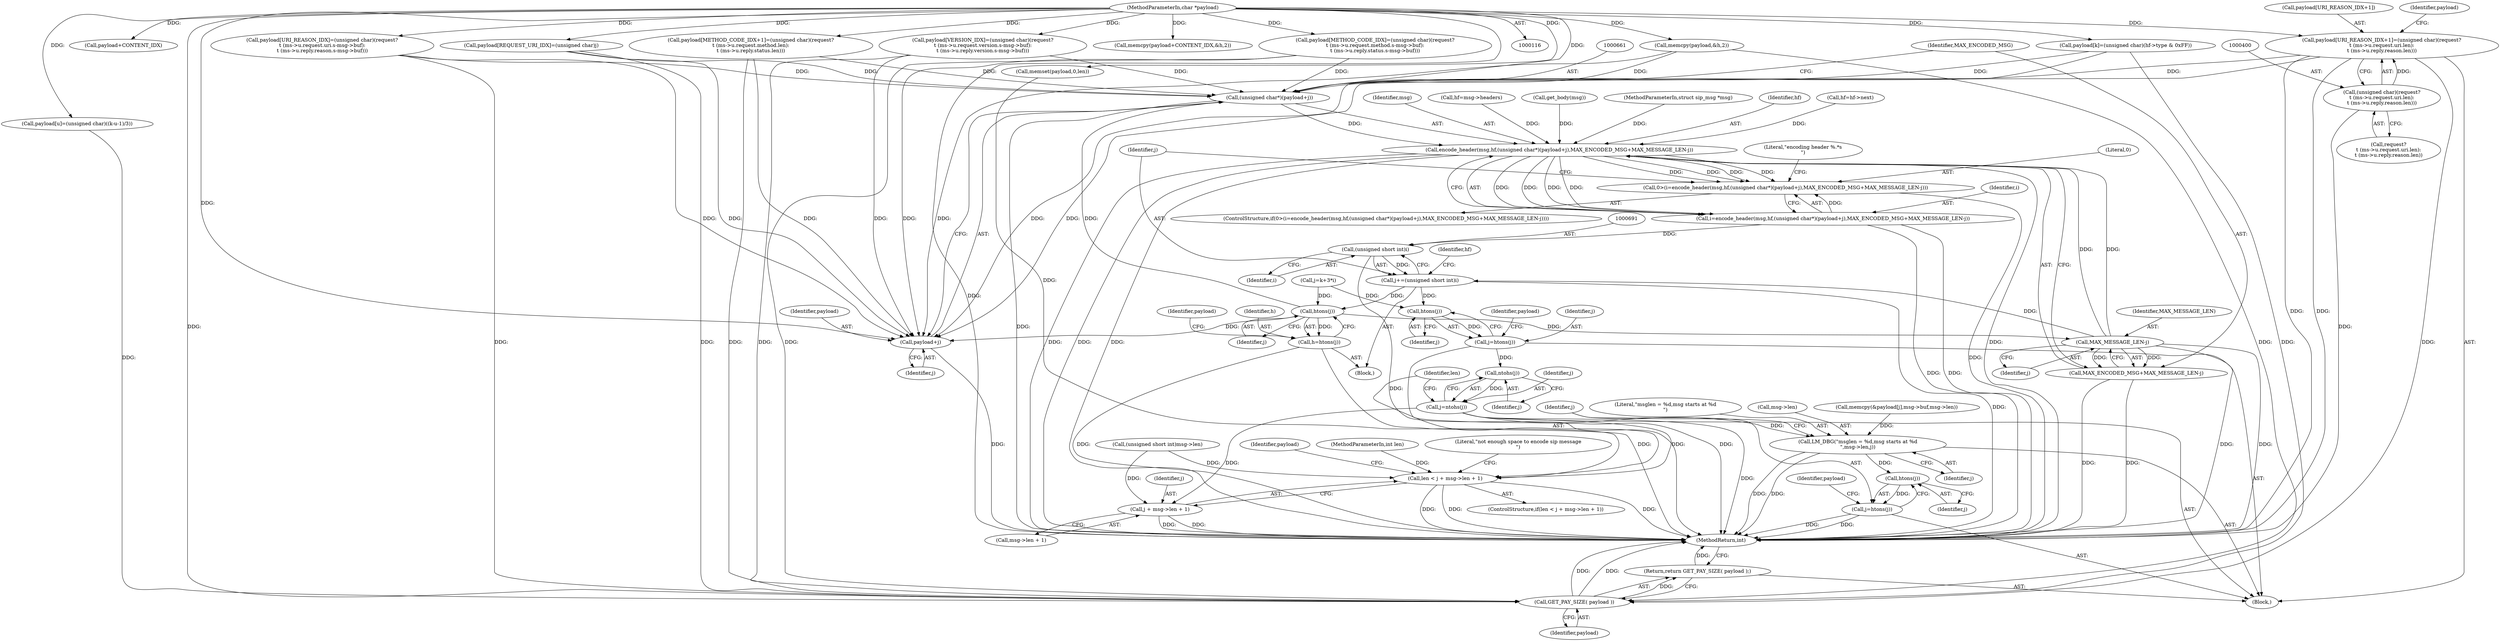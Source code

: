 digraph "0_kamailio_f50c9c853e7809810099c970780c30b0765b0643@array" {
"1000393" [label="(Call,payload[URI_REASON_IDX+1]=(unsigned char)(request?\n\t (ms->u.request.uri.len):\n\t (ms->u.reply.reason.len)))"];
"1000399" [label="(Call,(unsigned char)(request?\n\t (ms->u.request.uri.len):\n\t (ms->u.reply.reason.len)))"];
"1000118" [label="(MethodParameterIn,char *payload)"];
"1000660" [label="(Call,(unsigned char*)(payload+j))"];
"1000657" [label="(Call,encode_header(msg,hf,(unsigned char*)(payload+j),MAX_ENCODED_MSG+MAX_MESSAGE_LEN-j))"];
"1000653" [label="(Call,0>(i=encode_header(msg,hf,(unsigned char*)(payload+j),MAX_ENCODED_MSG+MAX_MESSAGE_LEN-j)))"];
"1000655" [label="(Call,i=encode_header(msg,hf,(unsigned char*)(payload+j),MAX_ENCODED_MSG+MAX_MESSAGE_LEN-j))"];
"1000690" [label="(Call,(unsigned short int)i)"];
"1000688" [label="(Call,j+=(unsigned short int)i)"];
"1000640" [label="(Call,htons(j))"];
"1000638" [label="(Call,h=htons(j))"];
"1000662" [label="(Call,payload+j)"];
"1000667" [label="(Call,MAX_MESSAGE_LEN-j)"];
"1000665" [label="(Call,MAX_ENCODED_MSG+MAX_MESSAGE_LEN-j)"];
"1000708" [label="(Call,htons(j))"];
"1000706" [label="(Call,j=htons(j))"];
"1000725" [label="(Call,ntohs(j))"];
"1000723" [label="(Call,j=ntohs(j))"];
"1000728" [label="(Call,len < j + msg->len + 1)"];
"1000730" [label="(Call,j + msg->len + 1)"];
"1000754" [label="(Call,LM_DBG(\"msglen = %d,msg starts at %d\n\",msg->len,j))"];
"1000762" [label="(Call,htons(j))"];
"1000760" [label="(Call,j=htons(j))"];
"1000773" [label="(Call,GET_PAY_SIZE( payload ))"];
"1000772" [label="(Return,return GET_PAY_SIZE( payload );)"];
"1000658" [label="(Identifier,msg)"];
"1000331" [label="(Call,payload[METHOD_CODE_IDX+1]=(unsigned char)(request?\n\t (ms->u.request.method.len):\n\t (ms->u.reply.status.len)))"];
"1000709" [label="(Identifier,j)"];
"1000665" [label="(Call,MAX_ENCODED_MSG+MAX_MESSAGE_LEN-j)"];
"1000611" [label="(Call,hf=msg->headers)"];
"1000655" [label="(Call,i=encode_header(msg,hf,(unsigned char*)(payload+j),MAX_ENCODED_MSG+MAX_MESSAGE_LEN-j))"];
"1000273" [label="(Call,get_body(msg))"];
"1000657" [label="(Call,encode_header(msg,hf,(unsigned char*)(payload+j),MAX_ENCODED_MSG+MAX_MESSAGE_LEN-j))"];
"1000640" [label="(Call,htons(j))"];
"1000656" [label="(Identifier,i)"];
"1000759" [label="(Identifier,j)"];
"1000773" [label="(Call,GET_PAY_SIZE( payload ))"];
"1000708" [label="(Call,htons(j))"];
"1000654" [label="(Literal,0)"];
"1000743" [label="(Call,memcpy(&payload[j],msg->buf,msg->len))"];
"1000291" [label="(Call,payload+CONTENT_IDX)"];
"1000639" [label="(Identifier,h)"];
"1000401" [label="(Call,request?\n\t (ms->u.request.uri.len):\n\t (ms->u.reply.reason.len))"];
"1000118" [label="(MethodParameterIn,char *payload)"];
"1000246" [label="(Call,memcpy(payload,&h,2))"];
"1000120" [label="(Block,)"];
"1000774" [label="(Identifier,payload)"];
"1000117" [label="(MethodParameterIn,struct sip_msg *msg)"];
"1000690" [label="(Call,(unsigned short int)i)"];
"1000782" [label="(MethodReturn,int)"];
"1000732" [label="(Call,msg->len + 1)"];
"1000394" [label="(Call,payload[URI_REASON_IDX+1])"];
"1000669" [label="(Identifier,j)"];
"1000421" [label="(Call,payload[VERSION_IDX]=(unsigned char)(request?\n\t (ms->u.request.version.s-msg->buf):\n\t (ms->u.reply.version.s-msg->buf)))"];
"1000645" [label="(Identifier,payload)"];
"1000729" [label="(Identifier,len)"];
"1000763" [label="(Identifier,j)"];
"1000627" [label="(Call,payload[k]=(unsigned char)(hf->type & 0xFF))"];
"1000156" [label="(Call,memset(payload,0,len))"];
"1000728" [label="(Call,len < j + msg->len + 1)"];
"1000755" [label="(Literal,\"msglen = %d,msg starts at %d\n\")"];
"1000638" [label="(Call,h=htons(j))"];
"1000662" [label="(Call,payload+j)"];
"1000693" [label="(Call,payload[u]=(unsigned char)((k-u-1)/3))"];
"1000119" [label="(MethodParameterIn,int len)"];
"1000739" [label="(Literal,\"not enough space to encode sip message\n\")"];
"1000668" [label="(Identifier,MAX_MESSAGE_LEN)"];
"1000672" [label="(Literal,\"encoding header %.*s\n\")"];
"1000725" [label="(Call,ntohs(j))"];
"1000688" [label="(Call,j+=(unsigned short int)i)"];
"1000756" [label="(Call,msg->len)"];
"1000290" [label="(Call,memcpy(payload+CONTENT_IDX,&h,2))"];
"1000653" [label="(Call,0>(i=encode_header(msg,hf,(unsigned char*)(payload+j),MAX_ENCODED_MSG+MAX_MESSAGE_LEN-j)))"];
"1000731" [label="(Identifier,j)"];
"1000727" [label="(ControlStructure,if(len < j + msg->len + 1))"];
"1000652" [label="(ControlStructure,if(0>(i=encode_header(msg,hf,(unsigned char*)(payload+j),MAX_ENCODED_MSG+MAX_MESSAGE_LEN-j))))"];
"1000254" [label="(Call,(unsigned short int)msg->len)"];
"1000666" [label="(Identifier,MAX_ENCODED_MSG)"];
"1000713" [label="(Identifier,payload)"];
"1000689" [label="(Identifier,j)"];
"1000393" [label="(Call,payload[URI_REASON_IDX+1]=(unsigned char)(request?\n\t (ms->u.request.uri.len):\n\t (ms->u.reply.reason.len)))"];
"1000399" [label="(Call,(unsigned char)(request?\n\t (ms->u.request.uri.len):\n\t (ms->u.reply.reason.len)))"];
"1000767" [label="(Identifier,payload)"];
"1000659" [label="(Identifier,hf)"];
"1000706" [label="(Call,j=htons(j))"];
"1000599" [label="(Call,j=k+3*i)"];
"1000772" [label="(Return,return GET_PAY_SIZE( payload );)"];
"1000692" [label="(Identifier,i)"];
"1000726" [label="(Identifier,j)"];
"1000667" [label="(Call,MAX_MESSAGE_LEN-j)"];
"1000754" [label="(Call,LM_DBG(\"msglen = %d,msg starts at %d\n\",msg->len,j))"];
"1000761" [label="(Identifier,j)"];
"1000663" [label="(Identifier,payload)"];
"1000619" [label="(Identifier,hf)"];
"1000423" [label="(Identifier,payload)"];
"1000760" [label="(Call,j=htons(j))"];
"1000641" [label="(Identifier,j)"];
"1000664" [label="(Identifier,j)"];
"1000762" [label="(Call,htons(j))"];
"1000618" [label="(Call,hf=hf->next)"];
"1000724" [label="(Identifier,j)"];
"1000730" [label="(Call,j + msg->len + 1)"];
"1000626" [label="(Block,)"];
"1000707" [label="(Identifier,j)"];
"1000723" [label="(Call,j=ntohs(j))"];
"1000746" [label="(Identifier,payload)"];
"1000297" [label="(Call,payload[METHOD_CODE_IDX]=(unsigned char)(request?\n\t (ms->u.request.method.s-msg->buf):\n\t (ms->u.reply.status.s-msg->buf)))"];
"1000359" [label="(Call,payload[URI_REASON_IDX]=(unsigned char)(request?\n\t (ms->u.request.uri.s-msg->buf):\n\t (ms->u.reply.reason.s-msg->buf)))"];
"1000555" [label="(Call,payload[REQUEST_URI_IDX]=(unsigned char)j)"];
"1000660" [label="(Call,(unsigned char*)(payload+j))"];
"1000393" -> "1000120"  [label="AST: "];
"1000393" -> "1000399"  [label="CFG: "];
"1000394" -> "1000393"  [label="AST: "];
"1000399" -> "1000393"  [label="AST: "];
"1000423" -> "1000393"  [label="CFG: "];
"1000393" -> "1000782"  [label="DDG: "];
"1000393" -> "1000782"  [label="DDG: "];
"1000399" -> "1000393"  [label="DDG: "];
"1000118" -> "1000393"  [label="DDG: "];
"1000393" -> "1000660"  [label="DDG: "];
"1000393" -> "1000662"  [label="DDG: "];
"1000393" -> "1000773"  [label="DDG: "];
"1000399" -> "1000401"  [label="CFG: "];
"1000400" -> "1000399"  [label="AST: "];
"1000401" -> "1000399"  [label="AST: "];
"1000399" -> "1000782"  [label="DDG: "];
"1000118" -> "1000116"  [label="AST: "];
"1000118" -> "1000782"  [label="DDG: "];
"1000118" -> "1000156"  [label="DDG: "];
"1000118" -> "1000246"  [label="DDG: "];
"1000118" -> "1000290"  [label="DDG: "];
"1000118" -> "1000291"  [label="DDG: "];
"1000118" -> "1000297"  [label="DDG: "];
"1000118" -> "1000331"  [label="DDG: "];
"1000118" -> "1000359"  [label="DDG: "];
"1000118" -> "1000421"  [label="DDG: "];
"1000118" -> "1000555"  [label="DDG: "];
"1000118" -> "1000627"  [label="DDG: "];
"1000118" -> "1000660"  [label="DDG: "];
"1000118" -> "1000662"  [label="DDG: "];
"1000118" -> "1000693"  [label="DDG: "];
"1000118" -> "1000773"  [label="DDG: "];
"1000660" -> "1000657"  [label="AST: "];
"1000660" -> "1000662"  [label="CFG: "];
"1000661" -> "1000660"  [label="AST: "];
"1000662" -> "1000660"  [label="AST: "];
"1000666" -> "1000660"  [label="CFG: "];
"1000660" -> "1000782"  [label="DDG: "];
"1000660" -> "1000657"  [label="DDG: "];
"1000297" -> "1000660"  [label="DDG: "];
"1000555" -> "1000660"  [label="DDG: "];
"1000421" -> "1000660"  [label="DDG: "];
"1000359" -> "1000660"  [label="DDG: "];
"1000331" -> "1000660"  [label="DDG: "];
"1000627" -> "1000660"  [label="DDG: "];
"1000246" -> "1000660"  [label="DDG: "];
"1000640" -> "1000660"  [label="DDG: "];
"1000657" -> "1000655"  [label="AST: "];
"1000657" -> "1000665"  [label="CFG: "];
"1000658" -> "1000657"  [label="AST: "];
"1000659" -> "1000657"  [label="AST: "];
"1000665" -> "1000657"  [label="AST: "];
"1000655" -> "1000657"  [label="CFG: "];
"1000657" -> "1000782"  [label="DDG: "];
"1000657" -> "1000782"  [label="DDG: "];
"1000657" -> "1000782"  [label="DDG: "];
"1000657" -> "1000782"  [label="DDG: "];
"1000657" -> "1000653"  [label="DDG: "];
"1000657" -> "1000653"  [label="DDG: "];
"1000657" -> "1000653"  [label="DDG: "];
"1000657" -> "1000653"  [label="DDG: "];
"1000657" -> "1000655"  [label="DDG: "];
"1000657" -> "1000655"  [label="DDG: "];
"1000657" -> "1000655"  [label="DDG: "];
"1000657" -> "1000655"  [label="DDG: "];
"1000273" -> "1000657"  [label="DDG: "];
"1000117" -> "1000657"  [label="DDG: "];
"1000618" -> "1000657"  [label="DDG: "];
"1000611" -> "1000657"  [label="DDG: "];
"1000667" -> "1000657"  [label="DDG: "];
"1000667" -> "1000657"  [label="DDG: "];
"1000653" -> "1000652"  [label="AST: "];
"1000653" -> "1000655"  [label="CFG: "];
"1000654" -> "1000653"  [label="AST: "];
"1000655" -> "1000653"  [label="AST: "];
"1000672" -> "1000653"  [label="CFG: "];
"1000689" -> "1000653"  [label="CFG: "];
"1000653" -> "1000782"  [label="DDG: "];
"1000655" -> "1000653"  [label="DDG: "];
"1000656" -> "1000655"  [label="AST: "];
"1000655" -> "1000782"  [label="DDG: "];
"1000655" -> "1000782"  [label="DDG: "];
"1000655" -> "1000690"  [label="DDG: "];
"1000690" -> "1000688"  [label="AST: "];
"1000690" -> "1000692"  [label="CFG: "];
"1000691" -> "1000690"  [label="AST: "];
"1000692" -> "1000690"  [label="AST: "];
"1000688" -> "1000690"  [label="CFG: "];
"1000690" -> "1000782"  [label="DDG: "];
"1000690" -> "1000688"  [label="DDG: "];
"1000688" -> "1000626"  [label="AST: "];
"1000689" -> "1000688"  [label="AST: "];
"1000619" -> "1000688"  [label="CFG: "];
"1000688" -> "1000782"  [label="DDG: "];
"1000688" -> "1000640"  [label="DDG: "];
"1000667" -> "1000688"  [label="DDG: "];
"1000688" -> "1000708"  [label="DDG: "];
"1000640" -> "1000638"  [label="AST: "];
"1000640" -> "1000641"  [label="CFG: "];
"1000641" -> "1000640"  [label="AST: "];
"1000638" -> "1000640"  [label="CFG: "];
"1000640" -> "1000638"  [label="DDG: "];
"1000599" -> "1000640"  [label="DDG: "];
"1000640" -> "1000662"  [label="DDG: "];
"1000640" -> "1000667"  [label="DDG: "];
"1000638" -> "1000626"  [label="AST: "];
"1000639" -> "1000638"  [label="AST: "];
"1000645" -> "1000638"  [label="CFG: "];
"1000638" -> "1000782"  [label="DDG: "];
"1000638" -> "1000782"  [label="DDG: "];
"1000662" -> "1000664"  [label="CFG: "];
"1000663" -> "1000662"  [label="AST: "];
"1000664" -> "1000662"  [label="AST: "];
"1000662" -> "1000782"  [label="DDG: "];
"1000297" -> "1000662"  [label="DDG: "];
"1000555" -> "1000662"  [label="DDG: "];
"1000421" -> "1000662"  [label="DDG: "];
"1000359" -> "1000662"  [label="DDG: "];
"1000331" -> "1000662"  [label="DDG: "];
"1000627" -> "1000662"  [label="DDG: "];
"1000246" -> "1000662"  [label="DDG: "];
"1000667" -> "1000665"  [label="AST: "];
"1000667" -> "1000669"  [label="CFG: "];
"1000668" -> "1000667"  [label="AST: "];
"1000669" -> "1000667"  [label="AST: "];
"1000665" -> "1000667"  [label="CFG: "];
"1000667" -> "1000782"  [label="DDG: "];
"1000667" -> "1000782"  [label="DDG: "];
"1000667" -> "1000665"  [label="DDG: "];
"1000667" -> "1000665"  [label="DDG: "];
"1000666" -> "1000665"  [label="AST: "];
"1000665" -> "1000782"  [label="DDG: "];
"1000665" -> "1000782"  [label="DDG: "];
"1000708" -> "1000706"  [label="AST: "];
"1000708" -> "1000709"  [label="CFG: "];
"1000709" -> "1000708"  [label="AST: "];
"1000706" -> "1000708"  [label="CFG: "];
"1000708" -> "1000706"  [label="DDG: "];
"1000599" -> "1000708"  [label="DDG: "];
"1000706" -> "1000120"  [label="AST: "];
"1000707" -> "1000706"  [label="AST: "];
"1000713" -> "1000706"  [label="CFG: "];
"1000706" -> "1000782"  [label="DDG: "];
"1000706" -> "1000725"  [label="DDG: "];
"1000725" -> "1000723"  [label="AST: "];
"1000725" -> "1000726"  [label="CFG: "];
"1000726" -> "1000725"  [label="AST: "];
"1000723" -> "1000725"  [label="CFG: "];
"1000725" -> "1000723"  [label="DDG: "];
"1000723" -> "1000120"  [label="AST: "];
"1000724" -> "1000723"  [label="AST: "];
"1000729" -> "1000723"  [label="CFG: "];
"1000723" -> "1000782"  [label="DDG: "];
"1000723" -> "1000728"  [label="DDG: "];
"1000723" -> "1000730"  [label="DDG: "];
"1000723" -> "1000754"  [label="DDG: "];
"1000728" -> "1000727"  [label="AST: "];
"1000728" -> "1000730"  [label="CFG: "];
"1000729" -> "1000728"  [label="AST: "];
"1000730" -> "1000728"  [label="AST: "];
"1000739" -> "1000728"  [label="CFG: "];
"1000746" -> "1000728"  [label="CFG: "];
"1000728" -> "1000782"  [label="DDG: "];
"1000728" -> "1000782"  [label="DDG: "];
"1000728" -> "1000782"  [label="DDG: "];
"1000156" -> "1000728"  [label="DDG: "];
"1000119" -> "1000728"  [label="DDG: "];
"1000254" -> "1000728"  [label="DDG: "];
"1000730" -> "1000732"  [label="CFG: "];
"1000731" -> "1000730"  [label="AST: "];
"1000732" -> "1000730"  [label="AST: "];
"1000730" -> "1000782"  [label="DDG: "];
"1000730" -> "1000782"  [label="DDG: "];
"1000254" -> "1000730"  [label="DDG: "];
"1000754" -> "1000120"  [label="AST: "];
"1000754" -> "1000759"  [label="CFG: "];
"1000755" -> "1000754"  [label="AST: "];
"1000756" -> "1000754"  [label="AST: "];
"1000759" -> "1000754"  [label="AST: "];
"1000761" -> "1000754"  [label="CFG: "];
"1000754" -> "1000782"  [label="DDG: "];
"1000754" -> "1000782"  [label="DDG: "];
"1000743" -> "1000754"  [label="DDG: "];
"1000754" -> "1000762"  [label="DDG: "];
"1000762" -> "1000760"  [label="AST: "];
"1000762" -> "1000763"  [label="CFG: "];
"1000763" -> "1000762"  [label="AST: "];
"1000760" -> "1000762"  [label="CFG: "];
"1000762" -> "1000760"  [label="DDG: "];
"1000760" -> "1000120"  [label="AST: "];
"1000761" -> "1000760"  [label="AST: "];
"1000767" -> "1000760"  [label="CFG: "];
"1000760" -> "1000782"  [label="DDG: "];
"1000760" -> "1000782"  [label="DDG: "];
"1000773" -> "1000772"  [label="AST: "];
"1000773" -> "1000774"  [label="CFG: "];
"1000774" -> "1000773"  [label="AST: "];
"1000772" -> "1000773"  [label="CFG: "];
"1000773" -> "1000782"  [label="DDG: "];
"1000773" -> "1000782"  [label="DDG: "];
"1000773" -> "1000772"  [label="DDG: "];
"1000297" -> "1000773"  [label="DDG: "];
"1000555" -> "1000773"  [label="DDG: "];
"1000421" -> "1000773"  [label="DDG: "];
"1000331" -> "1000773"  [label="DDG: "];
"1000627" -> "1000773"  [label="DDG: "];
"1000693" -> "1000773"  [label="DDG: "];
"1000359" -> "1000773"  [label="DDG: "];
"1000246" -> "1000773"  [label="DDG: "];
"1000772" -> "1000120"  [label="AST: "];
"1000782" -> "1000772"  [label="CFG: "];
"1000772" -> "1000782"  [label="DDG: "];
}
